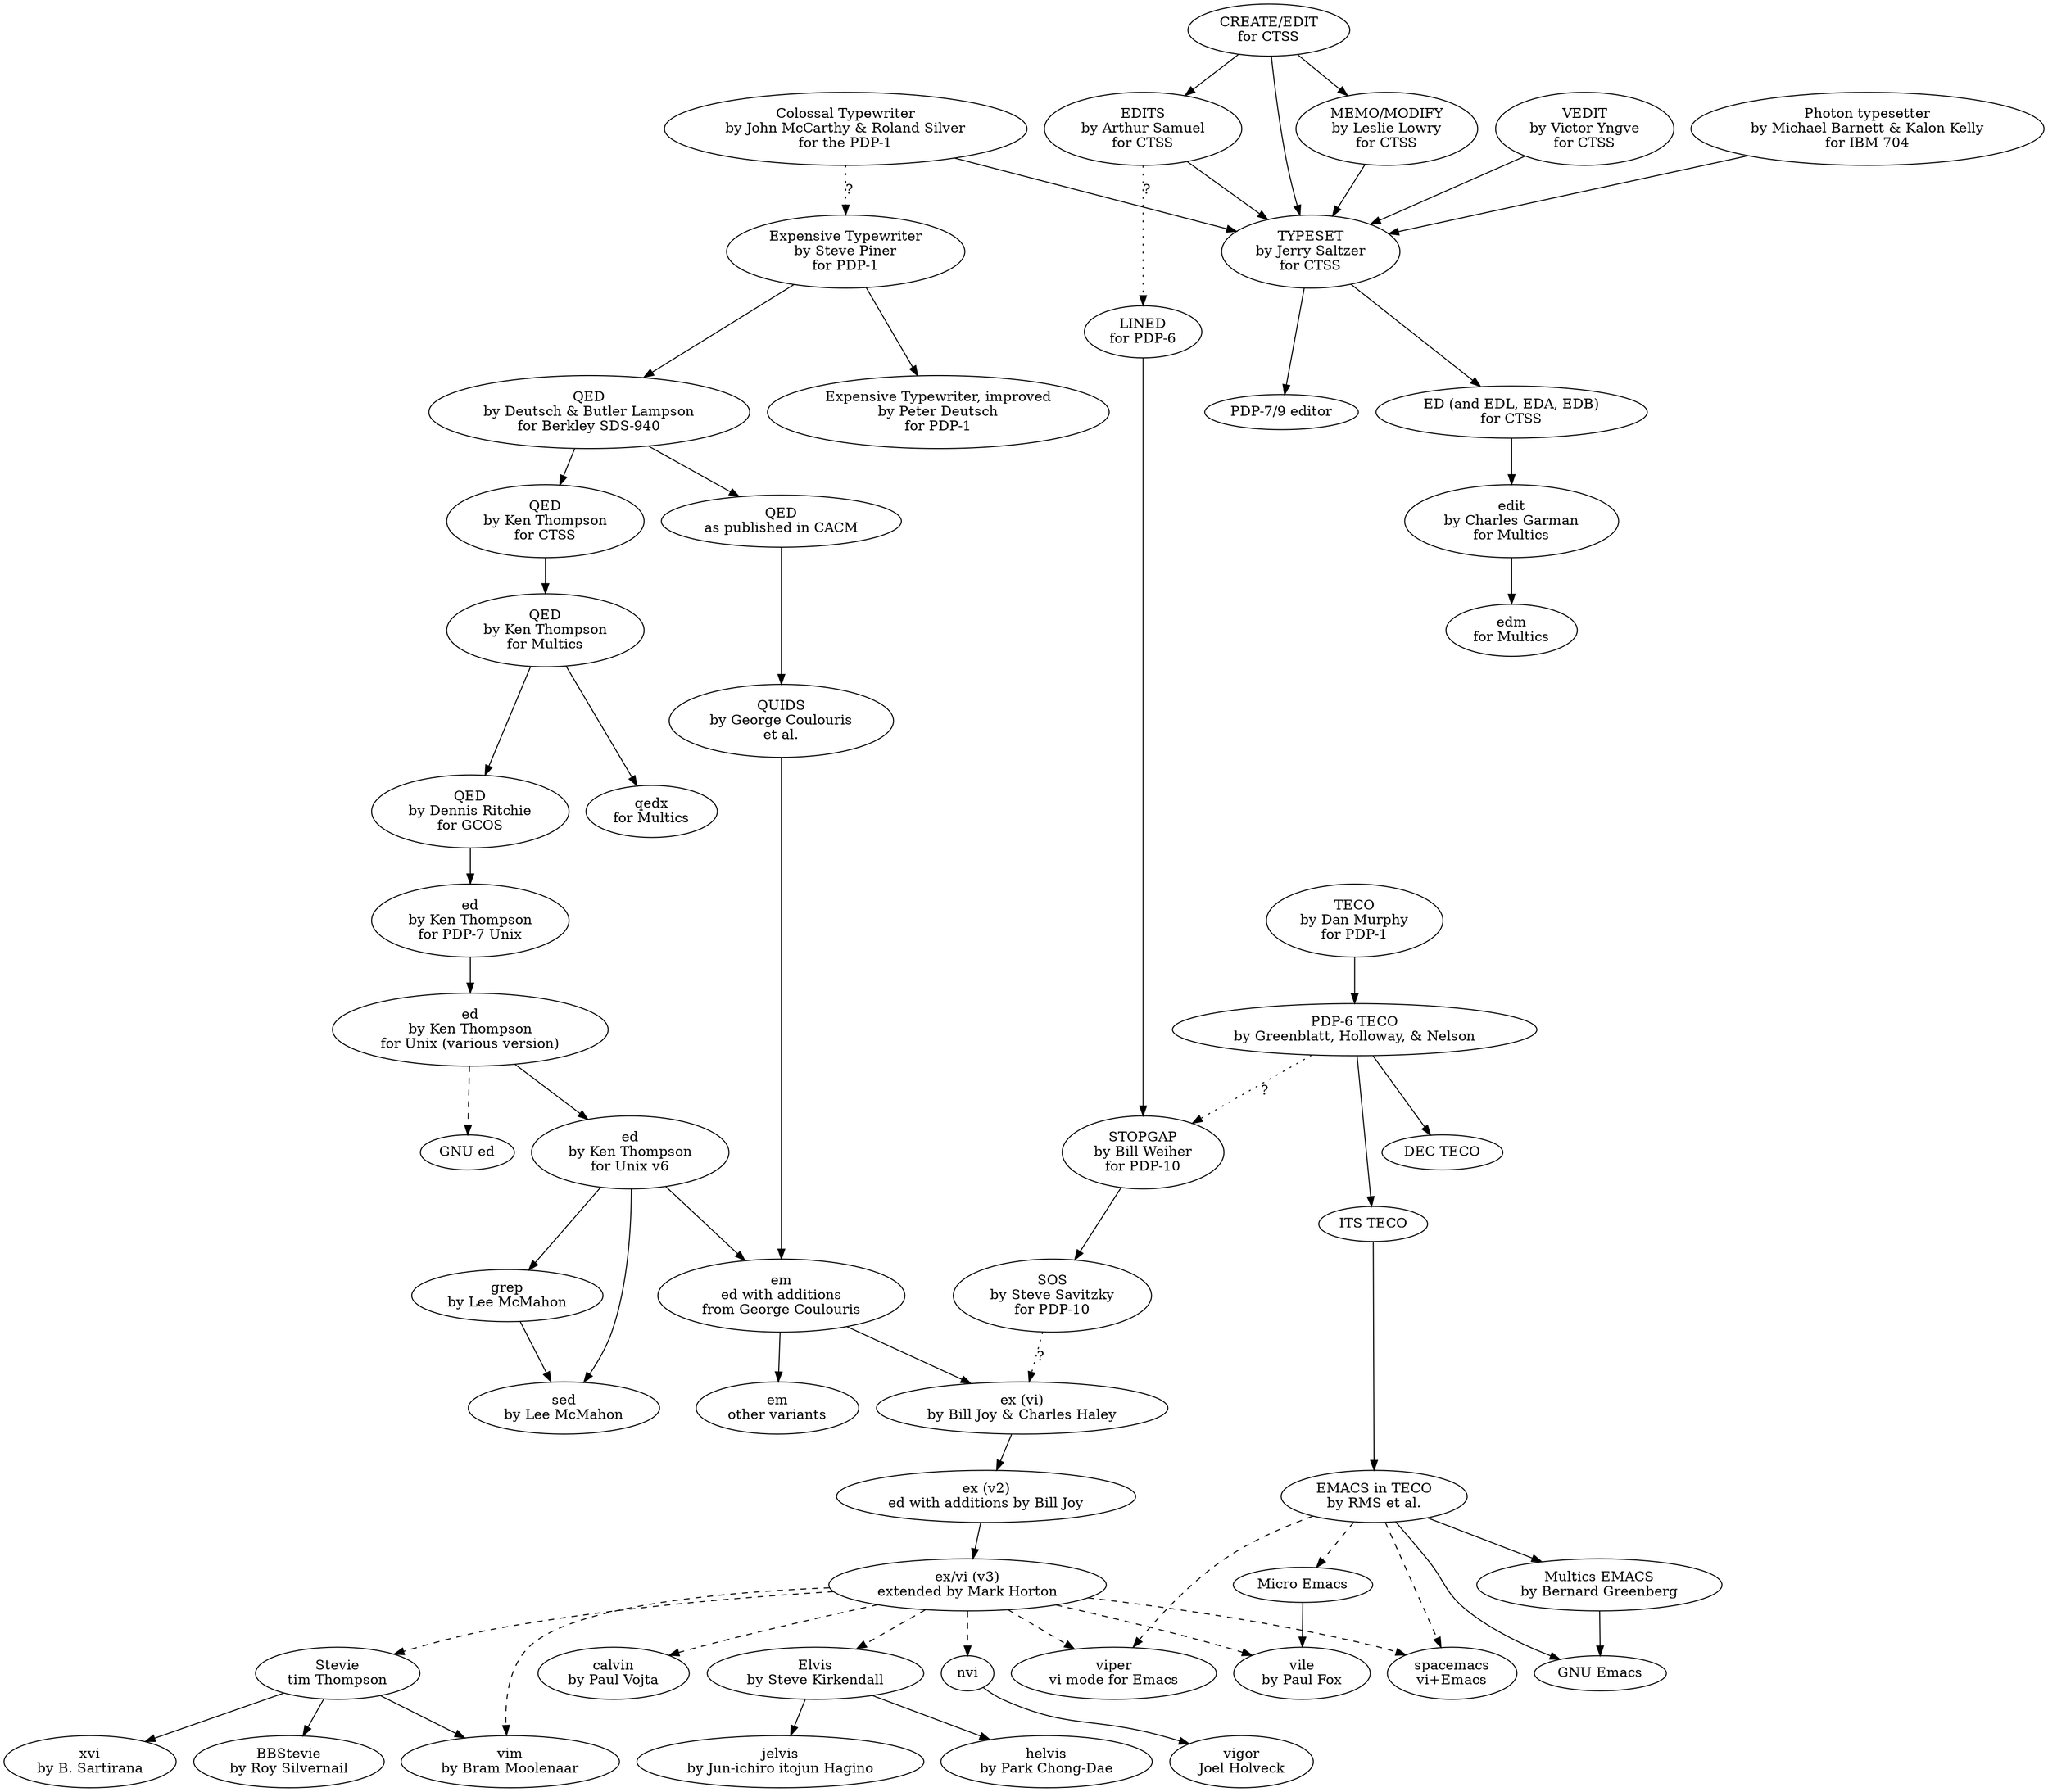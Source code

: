 digraph familytree {
/*
edge style:
bold: source code heritage
dashed line: inspired by
dotted: unknown
*/

ct[label="Colossal Typewriter\nby John McCarthy & Roland Silver\nfor the PDP-1"];
pt[label="Photon typesetter\nby Michael Barnett & Kalon Kelly\nfor IBM 704"];
et[label="Expensive Typewriter\nby Steve Piner\nfor PDP-1"];
eti[label="Expensive Typewriter, improved\nby Peter Deutsch\nfor PDP-1"];
qed[label="QED\nby Deutsch & Butler Lampson\nfor Berkley SDS-940"];
qed_cacm[label="QED\nas published in CACM"];
qed_ctss[label="QED\nby Ken Thompson\nfor CTSS"];
qed_multics[label="QED\nby Ken Thompson\nfor Multics"];
qed_gcos[label="QED\nby Dennis Ritchie\nfor GCOS"];
qedx[label="qedx\nfor Multics"];
quids[label="QUIDS\nby George Coulouris\net al."];
ed[label="ed\nby Ken Thompson\nfor PDP-7 Unix"];
ed_unix[label="ed\nby Ken Thompson\nfor Unix (various version)"];
ed_v6[label="ed\nby Ken Thompson\nfor Unix v6"];
em[label="em\ned with additions\nfrom George Coulouris"];
em_other[label="em\nother variants"];
ex[label="ex (vi)\nby Bill Joy & Charles Haley"];
ex2[label="ex (v2)\ned with additions by Bill Joy"];
exvi[label="ex/vi (v3)\nextended by Mark Horton"];
stevie[label="Stevie\ntim Thompson"];
bbstevie[label="BBStevie\nby Roy Silvernail"];
calvin[label="calvin\nby Paul Vojta"];
elvis[label="Elvis\nby Steve Kirkendall"];
jelvis[label="jelvis\nby Jun-ichiro itojun Hagino"];
helvis[label="helvis\nby Park Chong-Dae"];
vim[label="vim\nby Bram Moolenaar"];
sed[label="sed\nby Lee McMahon"];
grep[label="grep\nby Lee McMahon"];
nvi;
xvi[label="xvi\nby B. Sartirana"];
vigor[label="vigor\nJoel Holveck"];
vile[label="vile\nby Paul Fox"];

gnu_ed[label="GNU ed"];

ce[label="CREATE/EDIT\nfor CTSS"];
edits[label="EDITS\nby Arthur Samuel\nfor CTSS"];
memo[label="MEMO/MODIFY\nby Leslie Lowry\nfor CTSS"];
typeset[label="TYPESET\nby Jerry Saltzer\nfor CTSS"];
pdp79[label="PDP-7/9 editor"];
vedit[label="VEDIT\nby Victor Yngve\nfor CTSS"]

teco[label="TECO\nby Dan Murphy\nfor PDP-1"]
teco6[label="PDP-6 TECO\nby Greenblatt, Holloway, & Nelson"];
teco_dec[label="DEC TECO"]
teco_its[label="ITS TECO"]
lined[label="LINED\nfor PDP-6"];

stopgap[label="STOPGAP\nby Bill Weiher\nfor PDP-10"];
sos[label="SOS\nby Steve Savitzky\nfor PDP-10"];

ed_ctss[label="ED (and EDL, EDA, EDB)\nfor CTSS"];
edit[label="edit\nby Charles Garman\nfor Multics"]
edm[label="edm\nfor Multics"];

emacs[label="EMACS in TECO\nby RMS et al."];
micro_emacs[label="Micro Emacs"];
emacs_multics[label="Multics EMACS\nby Bernard Greenberg"];
emacs_gnu[label="GNU Emacs"];

viper[label="viper\nvi mode for Emacs"];
spacemacs[label="spacemacs\nvi+Emacs"];

ct->et[style=dotted; label="?"];
et->eti;
et->qed;
qed->qed_cacm;
qed->qed_ctss;
qed_ctss->qed_multics;
qed_multics->qed_gcos;
qed_multics->qedx;
qed_cacm->quids;
qed_gcos->ed;
ed->ed_unix;
ed_unix->ed_v6;
quids->em;
ed_v6->em;
ed_v6->grep;
ed_v6->sed;
grep->sed;
em->em_other;
em->ex;
ex->ex2;
ex2->exvi
ed_unix->gnu_ed[style="dashed"];

exvi->stevie[style="dashed"];
exvi->elvis[style="dashed"];
exvi->vim[style="dashed"];
exvi->nvi[style="dashed"];
exvi->calvin[style="dashed"];
stevie->vim;
stevie->bbstevie;
stevie->xvi;
elvis->jelvis;
elvis->helvis;
nvi->vigor;
exvi->vile[style="dashed"];
micro_emacs->vile;
exvi->viper[style="dashed"];
exvi->spacemacs[style="dashed"];

ce->edits;
ce->memo
ct->typeset;
ce->typeset;
edits->typeset;
memo->typeset;
pt->typeset
vedit->typeset;
typeset->pdp79;

teco->teco6;
teco6->teco_dec;
teco6->teco_its;
edits->lined[style="dotted"; label="?"];

lined->stopgap;
teco6->stopgap[style="dotted"; label="?"];
stopgap->sos;
sos->ex[style="dotted"; label="?"];

typeset->ed_ctss;
ed_ctss->edit;
edit->edm;

teco_its->emacs;
emacs->emacs_multics;
emacs_multics->emacs_gnu;
emacs->emacs_gnu;
emacs->micro_emacs[style="dashed"];
emacs->viper[style="dashed"];
emacs->spacemacs[style="dashed"];

}
